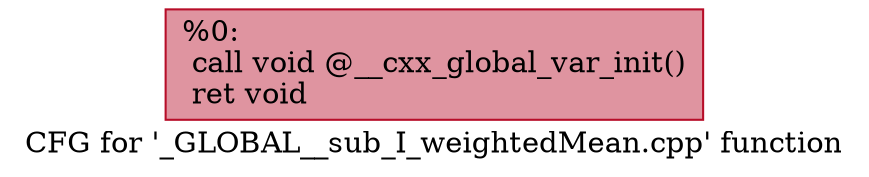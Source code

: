 digraph "CFG for '_GLOBAL__sub_I_weightedMean.cpp' function" {
	label="CFG for '_GLOBAL__sub_I_weightedMean.cpp' function";

	Node0x1ed99d609e0 [shape=record,color="#b70d28ff", style=filled, fillcolor="#b70d2870",label="{%0:\l  call void @__cxx_global_var_init()\l  ret void\l}"];
}
